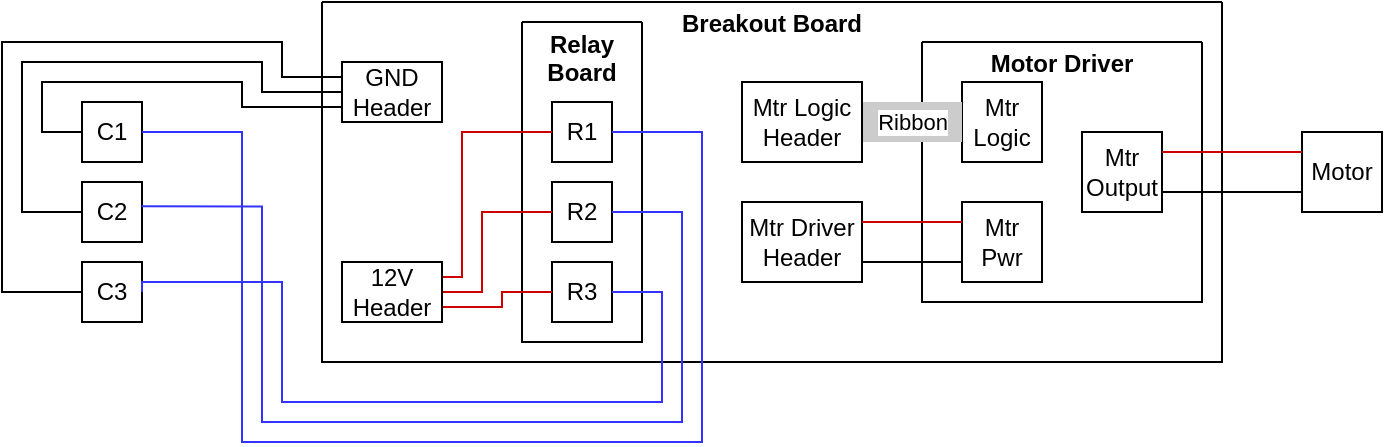 <mxfile version="27.0.5">
  <diagram name="Page-1" id="EWZy_zi7XVpwuJathx0m">
    <mxGraphModel dx="766" dy="481" grid="1" gridSize="10" guides="1" tooltips="1" connect="1" arrows="1" fold="1" page="1" pageScale="1" pageWidth="850" pageHeight="1100" math="0" shadow="0">
      <root>
        <mxCell id="0" />
        <mxCell id="1" parent="0" />
        <mxCell id="nMPoe6dq5mntMWYzdEZ6-6" value="Breakout Board" style="swimlane;startSize=0;spacingTop=20;spacingLeft=0;" vertex="1" parent="1">
          <mxGeometry x="170" y="280" width="450" height="180" as="geometry" />
        </mxCell>
        <mxCell id="nMPoe6dq5mntMWYzdEZ6-7" value="Relay&#xa;Board" style="swimlane;startSize=0;spacingTop=35;" vertex="1" parent="nMPoe6dq5mntMWYzdEZ6-6">
          <mxGeometry x="100" y="10" width="60" height="160" as="geometry">
            <mxRectangle x="90" y="10" width="70" height="80" as="alternateBounds" />
          </mxGeometry>
        </mxCell>
        <mxCell id="nMPoe6dq5mntMWYzdEZ6-3" value="R3" style="whiteSpace=wrap;html=1;aspect=fixed;" vertex="1" parent="nMPoe6dq5mntMWYzdEZ6-7">
          <mxGeometry x="15" y="120" width="30" height="30" as="geometry" />
        </mxCell>
        <mxCell id="nMPoe6dq5mntMWYzdEZ6-8" value="R2" style="whiteSpace=wrap;html=1;aspect=fixed;" vertex="1" parent="nMPoe6dq5mntMWYzdEZ6-7">
          <mxGeometry x="15" y="80" width="30" height="30" as="geometry" />
        </mxCell>
        <mxCell id="nMPoe6dq5mntMWYzdEZ6-10" value="R1" style="whiteSpace=wrap;html=1;aspect=fixed;" vertex="1" parent="nMPoe6dq5mntMWYzdEZ6-7">
          <mxGeometry x="15" y="40" width="30" height="30" as="geometry" />
        </mxCell>
        <mxCell id="nMPoe6dq5mntMWYzdEZ6-11" value="Motor Driver" style="swimlane;startSize=0;spacingTop=20;" vertex="1" parent="nMPoe6dq5mntMWYzdEZ6-6">
          <mxGeometry x="300" y="20" width="140" height="130" as="geometry">
            <mxRectangle x="300" y="20" width="110" height="50" as="alternateBounds" />
          </mxGeometry>
        </mxCell>
        <mxCell id="nMPoe6dq5mntMWYzdEZ6-12" value="Mtr Pwr" style="whiteSpace=wrap;html=1;aspect=fixed;" vertex="1" parent="nMPoe6dq5mntMWYzdEZ6-11">
          <mxGeometry x="20" y="80" width="40" height="40" as="geometry" />
        </mxCell>
        <mxCell id="nMPoe6dq5mntMWYzdEZ6-43" value="Mtr&lt;div&gt;Logic&lt;/div&gt;" style="whiteSpace=wrap;html=1;aspect=fixed;" vertex="1" parent="nMPoe6dq5mntMWYzdEZ6-11">
          <mxGeometry x="20" y="20" width="40" height="40" as="geometry" />
        </mxCell>
        <mxCell id="nMPoe6dq5mntMWYzdEZ6-45" value="Mtr&lt;div&gt;Output&lt;/div&gt;" style="whiteSpace=wrap;html=1;aspect=fixed;" vertex="1" parent="nMPoe6dq5mntMWYzdEZ6-11">
          <mxGeometry x="80" y="45" width="40" height="40" as="geometry" />
        </mxCell>
        <mxCell id="nMPoe6dq5mntMWYzdEZ6-25" style="edgeStyle=orthogonalEdgeStyle;rounded=0;orthogonalLoop=1;jettySize=auto;html=1;exitX=1;exitY=0.75;exitDx=0;exitDy=0;entryX=0;entryY=0.5;entryDx=0;entryDy=0;strokeColor=#CC0000;endArrow=none;startFill=0;" edge="1" parent="nMPoe6dq5mntMWYzdEZ6-6" source="nMPoe6dq5mntMWYzdEZ6-20" target="nMPoe6dq5mntMWYzdEZ6-3">
          <mxGeometry relative="1" as="geometry">
            <Array as="points">
              <mxPoint x="90" y="153" />
              <mxPoint x="90" y="145" />
            </Array>
          </mxGeometry>
        </mxCell>
        <mxCell id="nMPoe6dq5mntMWYzdEZ6-26" style="edgeStyle=orthogonalEdgeStyle;rounded=0;orthogonalLoop=1;jettySize=auto;html=1;exitX=1;exitY=0.5;exitDx=0;exitDy=0;entryX=0;entryY=0.5;entryDx=0;entryDy=0;strokeColor=#CC0000;endArrow=none;startFill=0;" edge="1" parent="nMPoe6dq5mntMWYzdEZ6-6" source="nMPoe6dq5mntMWYzdEZ6-20" target="nMPoe6dq5mntMWYzdEZ6-8">
          <mxGeometry relative="1" as="geometry">
            <Array as="points">
              <mxPoint x="80" y="145" />
              <mxPoint x="80" y="105" />
            </Array>
          </mxGeometry>
        </mxCell>
        <mxCell id="nMPoe6dq5mntMWYzdEZ6-27" style="edgeStyle=orthogonalEdgeStyle;rounded=0;orthogonalLoop=1;jettySize=auto;html=1;exitX=1;exitY=0.25;exitDx=0;exitDy=0;entryX=0;entryY=0.5;entryDx=0;entryDy=0;endArrow=none;startFill=0;strokeColor=#CC0000;" edge="1" parent="nMPoe6dq5mntMWYzdEZ6-6" source="nMPoe6dq5mntMWYzdEZ6-20" target="nMPoe6dq5mntMWYzdEZ6-10">
          <mxGeometry relative="1" as="geometry">
            <Array as="points">
              <mxPoint x="70" y="137" />
              <mxPoint x="70" y="65" />
            </Array>
          </mxGeometry>
        </mxCell>
        <mxCell id="nMPoe6dq5mntMWYzdEZ6-20" value="12V&lt;div&gt;Header&lt;/div&gt;" style="rounded=0;whiteSpace=wrap;html=1;" vertex="1" parent="nMPoe6dq5mntMWYzdEZ6-6">
          <mxGeometry x="10" y="130" width="50" height="30" as="geometry" />
        </mxCell>
        <mxCell id="nMPoe6dq5mntMWYzdEZ6-21" value="&lt;div&gt;GND&lt;/div&gt;&lt;div&gt;Header&lt;/div&gt;" style="rounded=0;whiteSpace=wrap;html=1;" vertex="1" parent="nMPoe6dq5mntMWYzdEZ6-6">
          <mxGeometry x="10" y="30" width="50" height="30" as="geometry" />
        </mxCell>
        <mxCell id="nMPoe6dq5mntMWYzdEZ6-41" style="edgeStyle=orthogonalEdgeStyle;rounded=0;orthogonalLoop=1;jettySize=auto;html=1;exitX=1;exitY=0.75;exitDx=0;exitDy=0;entryX=0;entryY=0.75;entryDx=0;entryDy=0;endArrow=none;startFill=0;" edge="1" parent="nMPoe6dq5mntMWYzdEZ6-6" source="nMPoe6dq5mntMWYzdEZ6-23" target="nMPoe6dq5mntMWYzdEZ6-12">
          <mxGeometry relative="1" as="geometry">
            <Array as="points">
              <mxPoint x="250" y="133" />
              <mxPoint x="250" y="130" />
            </Array>
          </mxGeometry>
        </mxCell>
        <mxCell id="nMPoe6dq5mntMWYzdEZ6-23" value="Mtr Driver Header" style="rounded=0;whiteSpace=wrap;html=1;" vertex="1" parent="nMPoe6dq5mntMWYzdEZ6-6">
          <mxGeometry x="210" y="100" width="60" height="40" as="geometry" />
        </mxCell>
        <mxCell id="nMPoe6dq5mntMWYzdEZ6-40" style="edgeStyle=orthogonalEdgeStyle;rounded=0;orthogonalLoop=1;jettySize=auto;html=1;entryX=0;entryY=0.25;entryDx=0;entryDy=0;endArrow=none;startFill=0;strokeColor=#CC0000;" edge="1" parent="nMPoe6dq5mntMWYzdEZ6-6" target="nMPoe6dq5mntMWYzdEZ6-12">
          <mxGeometry relative="1" as="geometry">
            <mxPoint x="270" y="110" as="sourcePoint" />
            <mxPoint x="270" y="160" as="targetPoint" />
            <Array as="points">
              <mxPoint x="270" y="110" />
            </Array>
          </mxGeometry>
        </mxCell>
        <mxCell id="nMPoe6dq5mntMWYzdEZ6-44" style="edgeStyle=orthogonalEdgeStyle;rounded=0;orthogonalLoop=1;jettySize=auto;html=1;exitX=1;exitY=0.5;exitDx=0;exitDy=0;entryX=0;entryY=0.5;entryDx=0;entryDy=0;endArrow=none;startFill=0;strokeWidth=20;strokeColor=#CCCCCC;" edge="1" parent="nMPoe6dq5mntMWYzdEZ6-6" source="nMPoe6dq5mntMWYzdEZ6-42" target="nMPoe6dq5mntMWYzdEZ6-43">
          <mxGeometry relative="1" as="geometry" />
        </mxCell>
        <mxCell id="nMPoe6dq5mntMWYzdEZ6-49" value="Ribbon" style="edgeLabel;html=1;align=center;verticalAlign=middle;resizable=0;points=[];" vertex="1" connectable="0" parent="nMPoe6dq5mntMWYzdEZ6-44">
          <mxGeometry x="0.108" relative="1" as="geometry">
            <mxPoint x="-3" as="offset" />
          </mxGeometry>
        </mxCell>
        <mxCell id="nMPoe6dq5mntMWYzdEZ6-42" value="Mtr Logic&lt;div&gt;Header&lt;/div&gt;" style="rounded=0;whiteSpace=wrap;html=1;" vertex="1" parent="nMPoe6dq5mntMWYzdEZ6-6">
          <mxGeometry x="210" y="40" width="60" height="40" as="geometry" />
        </mxCell>
        <mxCell id="nMPoe6dq5mntMWYzdEZ6-35" style="edgeStyle=orthogonalEdgeStyle;rounded=0;orthogonalLoop=1;jettySize=auto;html=1;exitX=0;exitY=0.5;exitDx=0;exitDy=0;entryX=0;entryY=0.75;entryDx=0;entryDy=0;endArrow=none;startFill=0;" edge="1" parent="1" source="nMPoe6dq5mntMWYzdEZ6-16" target="nMPoe6dq5mntMWYzdEZ6-21">
          <mxGeometry relative="1" as="geometry">
            <Array as="points">
              <mxPoint x="30" y="345" />
              <mxPoint x="30" y="320" />
              <mxPoint x="130" y="320" />
              <mxPoint x="130" y="333" />
            </Array>
          </mxGeometry>
        </mxCell>
        <mxCell id="nMPoe6dq5mntMWYzdEZ6-16" value="C1" style="whiteSpace=wrap;html=1;aspect=fixed;" vertex="1" parent="1">
          <mxGeometry x="50" y="330" width="30" height="30" as="geometry" />
        </mxCell>
        <mxCell id="nMPoe6dq5mntMWYzdEZ6-38" style="edgeStyle=orthogonalEdgeStyle;rounded=0;orthogonalLoop=1;jettySize=auto;html=1;exitX=0;exitY=0.5;exitDx=0;exitDy=0;entryX=0;entryY=0.5;entryDx=0;entryDy=0;endArrow=none;startFill=0;" edge="1" parent="1" source="nMPoe6dq5mntMWYzdEZ6-17" target="nMPoe6dq5mntMWYzdEZ6-21">
          <mxGeometry relative="1" as="geometry">
            <Array as="points">
              <mxPoint x="20" y="385" />
              <mxPoint x="20" y="310" />
              <mxPoint x="140" y="310" />
              <mxPoint x="140" y="325" />
            </Array>
          </mxGeometry>
        </mxCell>
        <mxCell id="nMPoe6dq5mntMWYzdEZ6-17" value="C2" style="whiteSpace=wrap;html=1;aspect=fixed;" vertex="1" parent="1">
          <mxGeometry x="50" y="370" width="30" height="30" as="geometry" />
        </mxCell>
        <mxCell id="nMPoe6dq5mntMWYzdEZ6-39" style="edgeStyle=orthogonalEdgeStyle;rounded=0;orthogonalLoop=1;jettySize=auto;html=1;exitX=0;exitY=0.5;exitDx=0;exitDy=0;entryX=0;entryY=0.25;entryDx=0;entryDy=0;endArrow=none;startFill=0;" edge="1" parent="1" source="nMPoe6dq5mntMWYzdEZ6-18" target="nMPoe6dq5mntMWYzdEZ6-21">
          <mxGeometry relative="1" as="geometry">
            <Array as="points">
              <mxPoint x="10" y="425" />
              <mxPoint x="10" y="300" />
              <mxPoint x="150" y="300" />
              <mxPoint x="150" y="318" />
            </Array>
          </mxGeometry>
        </mxCell>
        <mxCell id="nMPoe6dq5mntMWYzdEZ6-18" value="C3" style="whiteSpace=wrap;html=1;aspect=fixed;" vertex="1" parent="1">
          <mxGeometry x="50" y="410" width="30" height="30" as="geometry" />
        </mxCell>
        <mxCell id="nMPoe6dq5mntMWYzdEZ6-29" style="edgeStyle=orthogonalEdgeStyle;rounded=0;orthogonalLoop=1;jettySize=auto;html=1;exitX=1;exitY=0.5;exitDx=0;exitDy=0;entryX=1;entryY=0.5;entryDx=0;entryDy=0;startArrow=none;startFill=0;endArrow=none;strokeColor=#3333FF;" edge="1" parent="1" source="nMPoe6dq5mntMWYzdEZ6-3" target="nMPoe6dq5mntMWYzdEZ6-18">
          <mxGeometry relative="1" as="geometry">
            <Array as="points">
              <mxPoint x="340" y="425" />
              <mxPoint x="340" y="480" />
              <mxPoint x="150" y="480" />
              <mxPoint x="150" y="420" />
              <mxPoint x="80" y="420" />
            </Array>
          </mxGeometry>
        </mxCell>
        <mxCell id="nMPoe6dq5mntMWYzdEZ6-30" style="edgeStyle=orthogonalEdgeStyle;rounded=0;orthogonalLoop=1;jettySize=auto;html=1;exitX=1;exitY=0.5;exitDx=0;exitDy=0;entryX=0.993;entryY=0.405;entryDx=0;entryDy=0;endArrow=none;startFill=0;strokeColor=#3333FF;entryPerimeter=0;" edge="1" parent="1" source="nMPoe6dq5mntMWYzdEZ6-8" target="nMPoe6dq5mntMWYzdEZ6-17">
          <mxGeometry relative="1" as="geometry">
            <Array as="points">
              <mxPoint x="350" y="385" />
              <mxPoint x="350" y="490" />
              <mxPoint x="140" y="490" />
              <mxPoint x="140" y="382" />
            </Array>
          </mxGeometry>
        </mxCell>
        <mxCell id="nMPoe6dq5mntMWYzdEZ6-31" style="edgeStyle=orthogonalEdgeStyle;rounded=0;orthogonalLoop=1;jettySize=auto;html=1;exitX=1;exitY=0.5;exitDx=0;exitDy=0;entryX=1;entryY=0.5;entryDx=0;entryDy=0;endArrow=none;startFill=0;strokeColor=#3333FF;" edge="1" parent="1" source="nMPoe6dq5mntMWYzdEZ6-10" target="nMPoe6dq5mntMWYzdEZ6-16">
          <mxGeometry relative="1" as="geometry">
            <Array as="points">
              <mxPoint x="360" y="345" />
              <mxPoint x="360" y="500" />
              <mxPoint x="130" y="500" />
              <mxPoint x="130" y="345" />
            </Array>
          </mxGeometry>
        </mxCell>
        <mxCell id="nMPoe6dq5mntMWYzdEZ6-46" value="Motor" style="whiteSpace=wrap;html=1;aspect=fixed;" vertex="1" parent="1">
          <mxGeometry x="660" y="345" width="40" height="40" as="geometry" />
        </mxCell>
        <mxCell id="nMPoe6dq5mntMWYzdEZ6-47" style="edgeStyle=orthogonalEdgeStyle;rounded=0;orthogonalLoop=1;jettySize=auto;html=1;exitX=1;exitY=0.25;exitDx=0;exitDy=0;entryX=0;entryY=0.25;entryDx=0;entryDy=0;endArrow=none;startFill=0;strokeColor=#CC0000;" edge="1" parent="1" source="nMPoe6dq5mntMWYzdEZ6-45" target="nMPoe6dq5mntMWYzdEZ6-46">
          <mxGeometry relative="1" as="geometry" />
        </mxCell>
        <mxCell id="nMPoe6dq5mntMWYzdEZ6-48" style="edgeStyle=orthogonalEdgeStyle;rounded=0;orthogonalLoop=1;jettySize=auto;html=1;exitX=1;exitY=0.75;exitDx=0;exitDy=0;entryX=0;entryY=0.75;entryDx=0;entryDy=0;endArrow=none;startFill=0;" edge="1" parent="1" source="nMPoe6dq5mntMWYzdEZ6-45" target="nMPoe6dq5mntMWYzdEZ6-46">
          <mxGeometry relative="1" as="geometry" />
        </mxCell>
      </root>
    </mxGraphModel>
  </diagram>
</mxfile>
